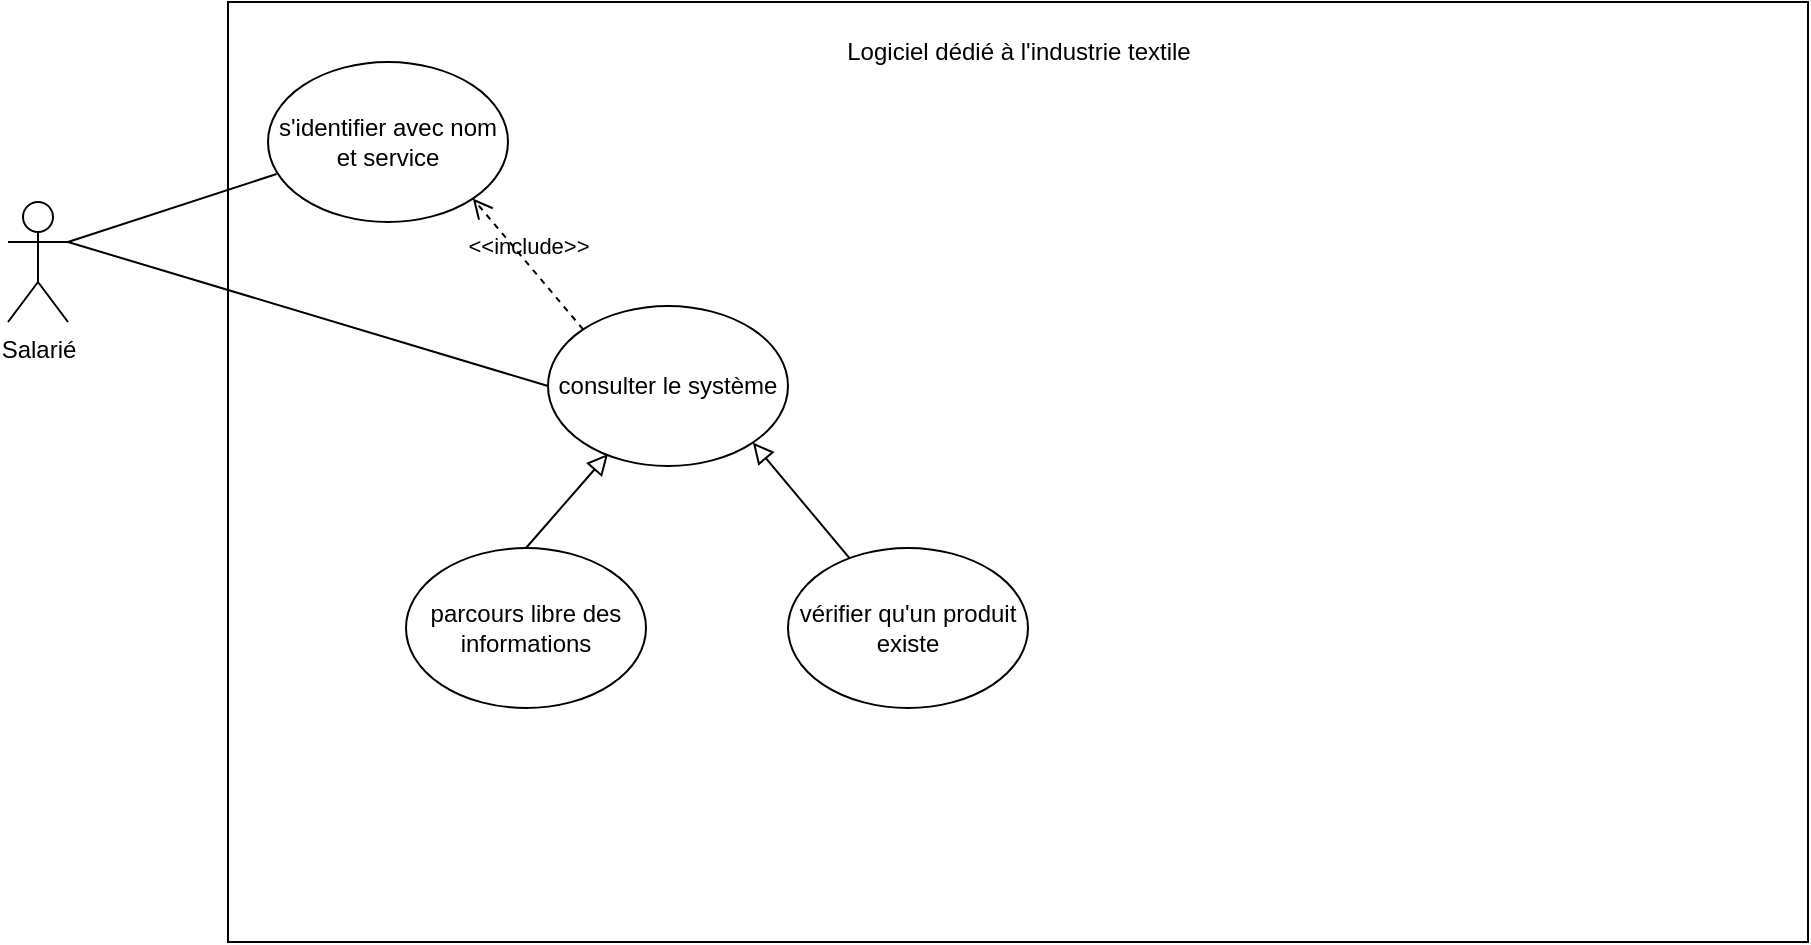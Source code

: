 <mxfile version="15.5.5" type="github">
  <diagram id="yNoFTsAn39vmrBhyO2Z6" name="Page-1">
    <mxGraphModel dx="900" dy="664" grid="1" gridSize="10" guides="1" tooltips="1" connect="1" arrows="1" fold="1" page="1" pageScale="1" pageWidth="827" pageHeight="1169" math="0" shadow="0">
      <root>
        <mxCell id="0" />
        <mxCell id="1" parent="0" />
        <mxCell id="JfY9R7hhSeFoNyV27G2a-1" value="" style="rounded=0;whiteSpace=wrap;html=1;" vertex="1" parent="1">
          <mxGeometry x="260" y="100" width="790" height="470" as="geometry" />
        </mxCell>
        <mxCell id="JfY9R7hhSeFoNyV27G2a-2" value="Logiciel dédié à l&#39;industrie textile" style="text;html=1;strokeColor=none;fillColor=none;align=center;verticalAlign=middle;whiteSpace=wrap;rounded=0;" vertex="1" parent="1">
          <mxGeometry x="562.5" y="110" width="185" height="30" as="geometry" />
        </mxCell>
        <mxCell id="JfY9R7hhSeFoNyV27G2a-3" value="Salarié" style="shape=umlActor;verticalLabelPosition=bottom;verticalAlign=top;html=1;outlineConnect=0;" vertex="1" parent="1">
          <mxGeometry x="150" y="200" width="30" height="60" as="geometry" />
        </mxCell>
        <mxCell id="JfY9R7hhSeFoNyV27G2a-4" value="consulter le système" style="ellipse;whiteSpace=wrap;html=1;" vertex="1" parent="1">
          <mxGeometry x="420" y="252" width="120" height="80" as="geometry" />
        </mxCell>
        <mxCell id="JfY9R7hhSeFoNyV27G2a-5" value="vérifier qu&#39;un produit existe" style="ellipse;whiteSpace=wrap;html=1;" vertex="1" parent="1">
          <mxGeometry x="540" y="373" width="120" height="80" as="geometry" />
        </mxCell>
        <mxCell id="JfY9R7hhSeFoNyV27G2a-7" value="parcours libre des informations" style="ellipse;whiteSpace=wrap;html=1;" vertex="1" parent="1">
          <mxGeometry x="349" y="373" width="120" height="80" as="geometry" />
        </mxCell>
        <mxCell id="JfY9R7hhSeFoNyV27G2a-8" value="s&#39;identifier avec nom et service" style="ellipse;whiteSpace=wrap;html=1;" vertex="1" parent="1">
          <mxGeometry x="280" y="130" width="120" height="80" as="geometry" />
        </mxCell>
        <mxCell id="JfY9R7hhSeFoNyV27G2a-9" value="&amp;lt;&amp;lt;include&amp;gt;&amp;gt;" style="endArrow=open;startArrow=none;endFill=0;startFill=0;endSize=8;html=1;verticalAlign=bottom;dashed=1;labelBackgroundColor=none;rounded=0;entryX=1;entryY=1;entryDx=0;entryDy=0;exitX=0;exitY=0;exitDx=0;exitDy=0;" edge="1" parent="1" source="JfY9R7hhSeFoNyV27G2a-4" target="JfY9R7hhSeFoNyV27G2a-8">
          <mxGeometry width="160" relative="1" as="geometry">
            <mxPoint x="290" y="310" as="sourcePoint" />
            <mxPoint x="450" y="310" as="targetPoint" />
          </mxGeometry>
        </mxCell>
        <mxCell id="JfY9R7hhSeFoNyV27G2a-11" value="" style="endArrow=none;startArrow=none;endFill=0;startFill=0;endSize=8;html=1;verticalAlign=bottom;labelBackgroundColor=none;strokeWidth=1;rounded=0;entryX=0;entryY=0.5;entryDx=0;entryDy=0;" edge="1" parent="1" target="JfY9R7hhSeFoNyV27G2a-4">
          <mxGeometry width="160" relative="1" as="geometry">
            <mxPoint x="180" y="220" as="sourcePoint" />
            <mxPoint x="340" y="220" as="targetPoint" />
          </mxGeometry>
        </mxCell>
        <mxCell id="JfY9R7hhSeFoNyV27G2a-12" value="" style="endArrow=none;startArrow=none;endFill=0;startFill=0;endSize=8;html=1;verticalAlign=bottom;labelBackgroundColor=none;strokeWidth=1;rounded=0;entryX=0.036;entryY=0.7;entryDx=0;entryDy=0;entryPerimeter=0;" edge="1" parent="1" target="JfY9R7hhSeFoNyV27G2a-8">
          <mxGeometry width="160" relative="1" as="geometry">
            <mxPoint x="180" y="220" as="sourcePoint" />
            <mxPoint x="280" y="190" as="targetPoint" />
          </mxGeometry>
        </mxCell>
        <mxCell id="JfY9R7hhSeFoNyV27G2a-14" value="" style="endArrow=block;startArrow=none;endFill=0;startFill=0;endSize=8;html=1;verticalAlign=bottom;labelBackgroundColor=none;strokeWidth=1;rounded=0;entryX=0.25;entryY=0.925;entryDx=0;entryDy=0;entryPerimeter=0;exitX=0.5;exitY=0;exitDx=0;exitDy=0;" edge="1" parent="1" source="JfY9R7hhSeFoNyV27G2a-7" target="JfY9R7hhSeFoNyV27G2a-4">
          <mxGeometry width="160" relative="1" as="geometry">
            <mxPoint x="410" y="370" as="sourcePoint" />
            <mxPoint x="570" y="370" as="targetPoint" />
          </mxGeometry>
        </mxCell>
        <mxCell id="JfY9R7hhSeFoNyV27G2a-15" value="" style="endArrow=block;startArrow=none;endFill=0;startFill=0;endSize=8;html=1;verticalAlign=bottom;labelBackgroundColor=none;strokeWidth=1;rounded=0;entryX=1;entryY=1;entryDx=0;entryDy=0;" edge="1" parent="1" source="JfY9R7hhSeFoNyV27G2a-5" target="JfY9R7hhSeFoNyV27G2a-4">
          <mxGeometry width="160" relative="1" as="geometry">
            <mxPoint x="419" y="383" as="sourcePoint" />
            <mxPoint x="460" y="336.0" as="targetPoint" />
          </mxGeometry>
        </mxCell>
      </root>
    </mxGraphModel>
  </diagram>
</mxfile>
